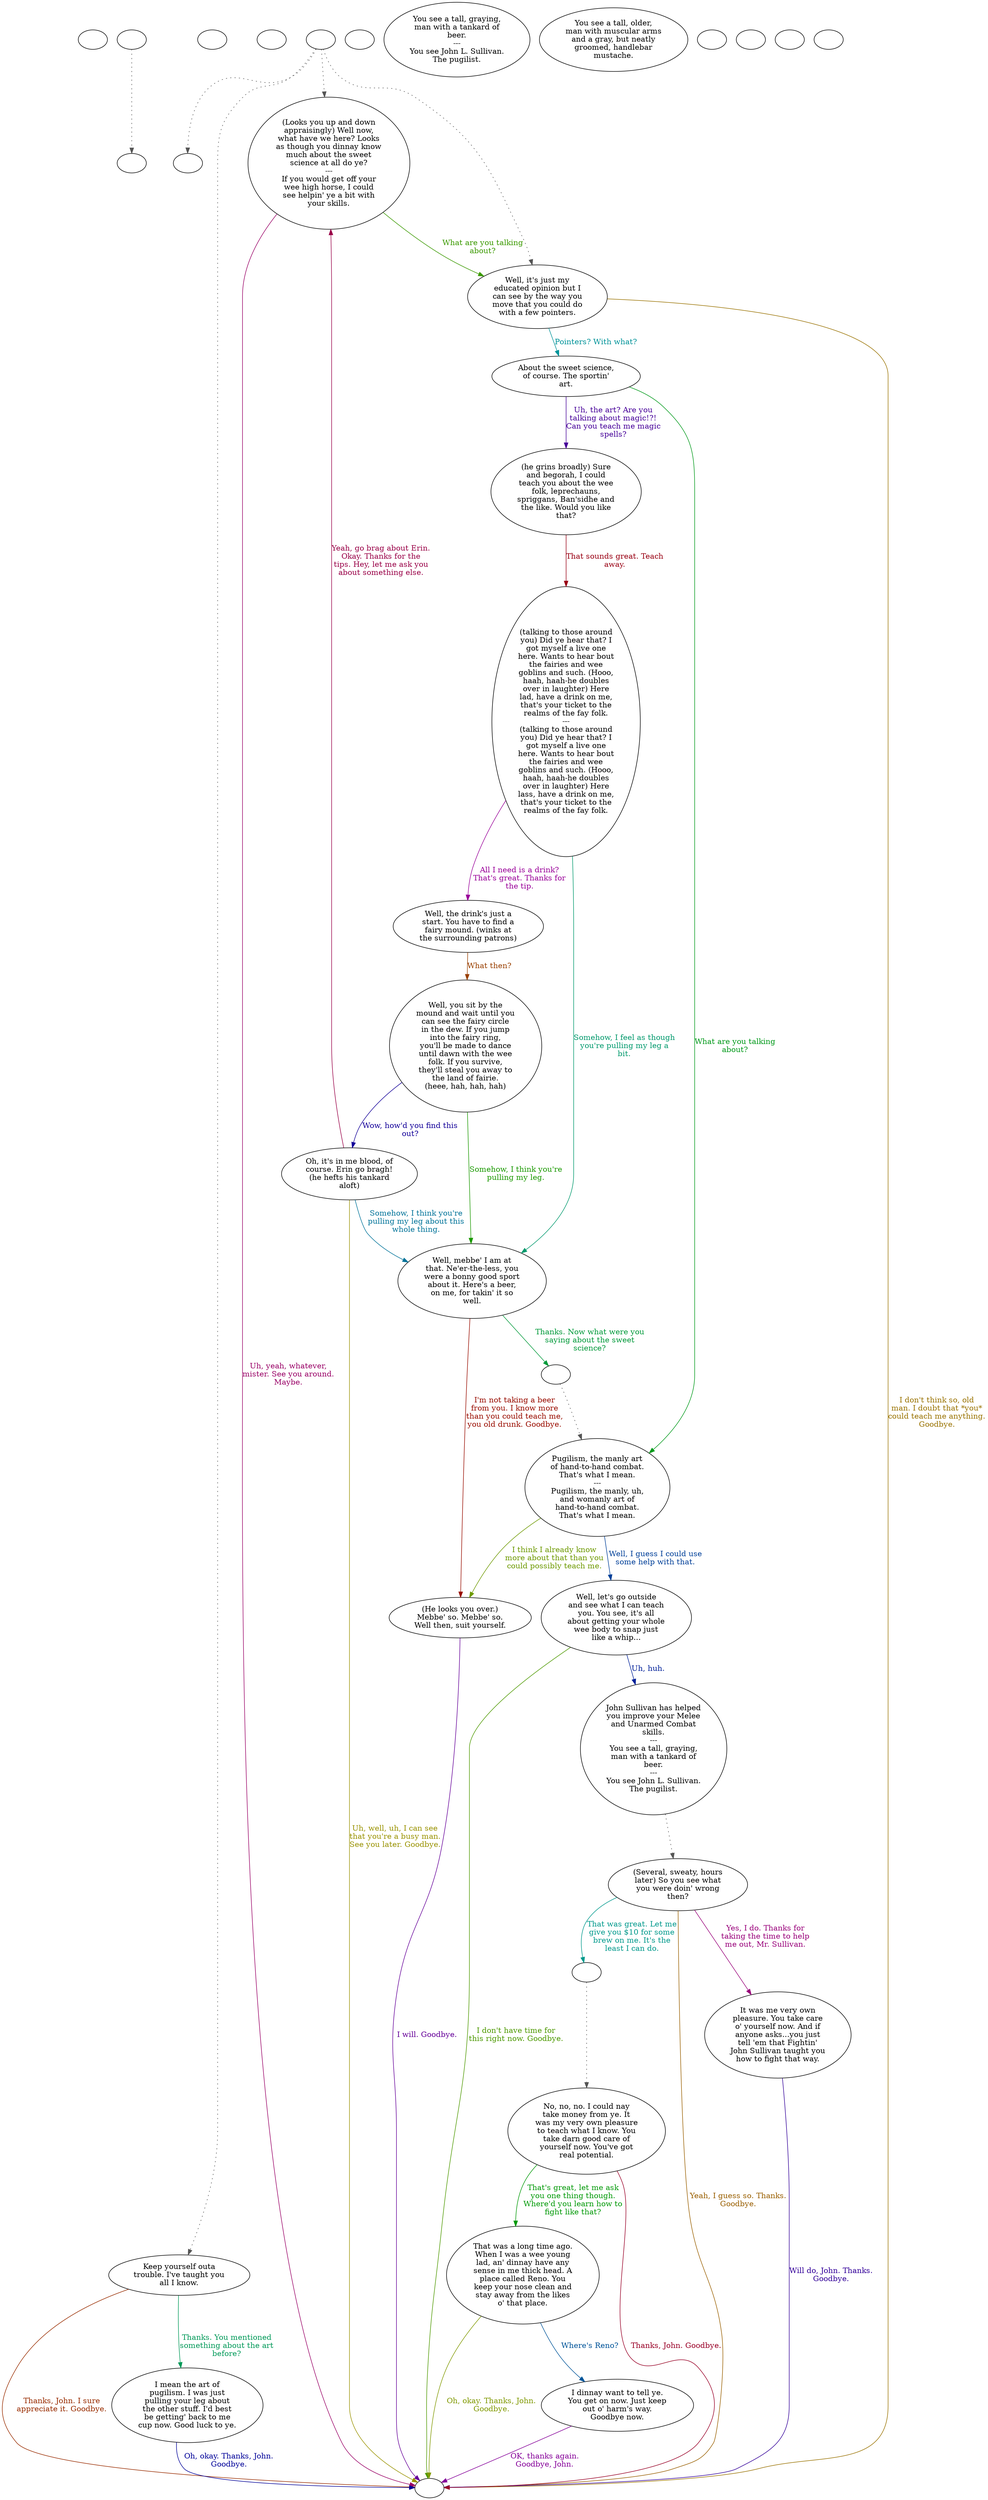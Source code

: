 digraph hcsulvan {
  "checkPartyMembersNearDoor" [style=filled       fillcolor="#FFFFFF"       color="#000000"]
  "checkPartyMembersNearDoor" [label=""]
  "old_pickup_p_proc" [style=filled       fillcolor="#FFFFFF"       color="#000000"]
  "old_pickup_p_proc" [label=""]
  "pickup_p_proc" [style=filled       fillcolor="#FFFFFF"       color="#000000"]
  "pickup_p_proc" -> "old_pickup_p_proc" [style=dotted color="#555555"]
  "pickup_p_proc" [label=""]
  "start" [style=filled       fillcolor="#FFFFFF"       color="#000000"]
  "start" [label=""]
  "critter_p_proc" [style=filled       fillcolor="#FFFFFF"       color="#000000"]
  "critter_p_proc" [label=""]
  "talk_p_proc" [style=filled       fillcolor="#FFFFFF"       color="#000000"]
  "talk_p_proc" -> "Node001" [style=dotted color="#555555"]
  "talk_p_proc" -> "Node019" [style=dotted color="#555555"]
  "talk_p_proc" -> "Node002" [style=dotted color="#555555"]
  "talk_p_proc" -> "Node003" [style=dotted color="#555555"]
  "talk_p_proc" [label=""]
  "destroy_p_proc" [style=filled       fillcolor="#FFFFFF"       color="#000000"]
  "destroy_p_proc" [label=""]
  "look_at_p_proc" [style=filled       fillcolor="#FFFFFF"       color="#000000"]
  "look_at_p_proc" [label="You see a tall, graying,\nman with a tankard of\nbeer.\n---\nYou see John L. Sullivan.\nThe pugilist."]
  "description_p_proc" [style=filled       fillcolor="#FFFFFF"       color="#000000"]
  "description_p_proc" [label="You see a tall, older,\nman with muscular arms\nand a gray, but neatly\ngroomed, handlebar\nmustache."]
  "use_skill_on_p_proc" [style=filled       fillcolor="#FFFFFF"       color="#000000"]
  "use_skill_on_p_proc" [label=""]
  "damage_p_proc" [style=filled       fillcolor="#FFFFFF"       color="#000000"]
  "damage_p_proc" [label=""]
  "map_enter_p_proc" [style=filled       fillcolor="#FFFFFF"       color="#000000"]
  "map_enter_p_proc" [label=""]
  "Node998" [style=filled       fillcolor="#FFFFFF"       color="#000000"]
  "Node998" [label=""]
  "Node999" [style=filled       fillcolor="#FFFFFF"       color="#000000"]
  "Node999" [label=""]
  "Node001" [style=filled       fillcolor="#FFFFFF"       color="#000000"]
  "Node001" [label=""]
  "Node002" [style=filled       fillcolor="#FFFFFF"       color="#000000"]
  "Node002" [label="(Looks you up and down\nappraisingly) Well now,\nwhat have we here? Looks\nas though you dinnay know\nmuch about the sweet\nscience at all do ye?\n---\nIf you would get off your\nwee high horse, I could\nsee helpin' ye a bit with\nyour skills."]
  "Node002" -> "Node003" [label="What are you talking\nabout?" color="#3A9900" fontcolor="#3A9900"]
  "Node002" -> "Node999" [label="Uh, yeah, whatever,\nmister. See you around.\nMaybe." color="#990066" fontcolor="#990066"]
  "Node003" [style=filled       fillcolor="#FFFFFF"       color="#000000"]
  "Node003" [label="Well, it's just my\neducated opinion but I\ncan see by the way you\nmove that you could do\nwith a few pointers."]
  "Node003" -> "Node004" [label="Pointers? With what?" color="#009399" fontcolor="#009399"]
  "Node003" -> "Node999" [label="I don't think so, old\nman. I doubt that *you*\ncould teach me anything.\nGoodbye." color="#997200" fontcolor="#997200"]
  "Node004" [style=filled       fillcolor="#FFFFFF"       color="#000000"]
  "Node004" [label="About the sweet science,\nof course. The sportin'\nart."]
  "Node004" -> "Node005" [label="Uh, the art? Are you\ntalking about magic!?!\nCan you teach me magic\nspells?" color="#460099" fontcolor="#460099"]
  "Node004" -> "Node006" [label="What are you talking\nabout?" color="#009919" fontcolor="#009919"]
  "Node005" [style=filled       fillcolor="#FFFFFF"       color="#000000"]
  "Node005" [label="(he grins broadly) Sure\nand begorah, I could\nteach you about the wee\nfolk, leprechauns,\nspriggans, Ban'sidhe and\nthe like. Would you like\nthat?"]
  "Node005" -> "Node007" [label="That sounds great. Teach\naway." color="#990013" fontcolor="#990013"]
  "Node006" [style=filled       fillcolor="#FFFFFF"       color="#000000"]
  "Node006" [label="Pugilism, the manly art\nof hand-to-hand combat.\nThat's what I mean.\n---\nPugilism, the manly, uh,\nand womanly art of\nhand-to-hand combat.\nThat's what I mean."]
  "Node006" -> "Node013" [label="Well, I guess I could use\nsome help with that." color="#004099" fontcolor="#004099"]
  "Node006" -> "Node011" [label="I think I already know\nmore about that than you\ncould possibly teach me." color="#6D9900" fontcolor="#6D9900"]
  "Node007" [style=filled       fillcolor="#FFFFFF"       color="#000000"]
  "Node007" [label="(talking to those around\nyou) Did ye hear that? I\ngot myself a live one\nhere. Wants to hear bout\nthe fairies and wee\ngoblins and such. (Hooo,\nhaah, haah-he doubles\nover in laughter) Here\nlad, have a drink on me,\nthat's your ticket to the\nrealms of the fay folk.\n---\n(talking to those around\nyou) Did ye hear that? I\ngot myself a live one\nhere. Wants to hear bout\nthe fairies and wee\ngoblins and such. (Hooo,\nhaah, haah-he doubles\nover in laughter) Here\nlass, have a drink on me,\nthat's your ticket to the\nrealms of the fay folk."]
  "Node007" -> "Node008" [label="All I need is a drink?\nThat's great. Thanks for\nthe tip." color="#990099" fontcolor="#990099"]
  "Node007" -> "Node012" [label="Somehow, I feel as though\nyou're pulling my leg a\nbit." color="#00996C" fontcolor="#00996C"]
  "Node008" [style=filled       fillcolor="#FFFFFF"       color="#000000"]
  "Node008" [label="Well, the drink's just a\nstart. You have to find a\nfairy mound. (winks at\nthe surrounding patrons)"]
  "Node008" -> "Node009" [label="What then?" color="#993F00" fontcolor="#993F00"]
  "Node009" [style=filled       fillcolor="#FFFFFF"       color="#000000"]
  "Node009" [label="Well, you sit by the\nmound and wait until you\ncan see the fairy circle\nin the dew. If you jump\ninto the fairy ring,\nyou'll be made to dance\nuntil dawn with the wee\nfolk. If you survive,\nthey'll steal you away to\nthe land of fairie.\n(heee, hah, hah, hah)"]
  "Node009" -> "Node010" [label="Wow, how'd you find this\nout?" color="#130099" fontcolor="#130099"]
  "Node009" -> "Node012" [label="Somehow, I think you're\npulling my leg." color="#1A9900" fontcolor="#1A9900"]
  "Node010" [style=filled       fillcolor="#FFFFFF"       color="#000000"]
  "Node010" [label="Oh, it's in me blood, of\ncourse. Erin go bragh!\n(he hefts his tankard\naloft)"]
  "Node010" -> "Node002" [label="Yeah, go brag about Erin.\nOkay. Thanks for the\ntips. Hey, let me ask you\nabout something else." color="#990047" fontcolor="#990047"]
  "Node010" -> "Node012" [label="Somehow, I think you're\npulling my leg about this\nwhole thing." color="#007399" fontcolor="#007399"]
  "Node010" -> "Node999" [label="Uh, well, uh, I can see\nthat you're a busy man.\nSee you later. Goodbye." color="#999200" fontcolor="#999200"]
  "Node011" [style=filled       fillcolor="#FFFFFF"       color="#000000"]
  "Node011" [label="(He looks you over.)\nMebbe' so. Mebbe' so.\nWell then, suit yourself."]
  "Node011" -> "Node999" [label="I will. Goodbye." color="#650099" fontcolor="#650099"]
  "Node012" [style=filled       fillcolor="#FFFFFF"       color="#000000"]
  "Node012" [label="Well, mebbe' I am at\nthat. Ne'er-the-less, you\nwere a bonny good sport\nabout it. Here's a beer,\non me, for takin' it so\nwell."]
  "Node012" -> "Node012a" [label="Thanks. Now what were you\nsaying about the sweet\nscience?" color="#009939" fontcolor="#009939"]
  "Node012" -> "Node011" [label="I'm not taking a beer\nfrom you. I know more\nthan you could teach me,\nyou old drunk. Goodbye." color="#990C00" fontcolor="#990C00"]
  "Node012a" [style=filled       fillcolor="#FFFFFF"       color="#000000"]
  "Node012a" -> "Node006" [style=dotted color="#555555"]
  "Node012a" [label=""]
  "Node013" [style=filled       fillcolor="#FFFFFF"       color="#000000"]
  "Node013" [label="Well, let's go outside\nand see what I can teach\nyou. You see, it's all\nabout getting your whole\nwee body to snap just\nlike a whip..."]
  "Node013" -> "Node013a" [label="Uh, huh." color="#002099" fontcolor="#002099"]
  "Node013" -> "Node999" [label="I don't have time for\nthis right now. Goodbye." color="#4D9900" fontcolor="#4D9900"]
  "Node013a" [style=filled       fillcolor="#FFFFFF"       color="#000000"]
  "Node013a" -> "Node014" [style=dotted color="#555555"]
  "Node013a" [label="John Sullivan has helped\nyou improve your Melee\nand Unarmed Combat\nskills.\n---\nYou see a tall, graying,\nman with a tankard of\nbeer.\n---\nYou see John L. Sullivan.\nThe pugilist."]
  "Node014" [style=filled       fillcolor="#FFFFFF"       color="#000000"]
  "Node014" [label="(Several, sweaty, hours\nlater) So you see what\nyou were doin' wrong\nthen?"]
  "Node014" -> "Node015" [label="Yes, I do. Thanks for\ntaking the time to help\nme out, Mr. Sullivan." color="#99007A" fontcolor="#99007A"]
  "Node014" -> "Node014a" [label="That was great. Let me\ngive you $10 for some\nbrew on me. It's the\nleast I can do." color="#00998C" fontcolor="#00998C"]
  "Node014" -> "Node999" [label="Yeah, I guess so. Thanks.\nGoodbye." color="#995F00" fontcolor="#995F00"]
  "Node014a" [style=filled       fillcolor="#FFFFFF"       color="#000000"]
  "Node014a" -> "Node016" [style=dotted color="#555555"]
  "Node014a" [label=""]
  "Node015" [style=filled       fillcolor="#FFFFFF"       color="#000000"]
  "Node015" [label="It was me very own\npleasure. You take care\no' yourself now. And if\nanyone asks...you just\ntell 'em that Fightin'\nJohn Sullivan taught you\nhow to fight that way."]
  "Node015" -> "Node999" [label="Will do, John. Thanks.\nGoodbye." color="#320099" fontcolor="#320099"]
  "Node016" [style=filled       fillcolor="#FFFFFF"       color="#000000"]
  "Node016" [label="No, no, no. I could nay\ntake money from ye. It\nwas my very own pleasure\nto teach what I know. You\ntake darn good care of\nyourself now. You've got\nreal potential."]
  "Node016" -> "Node017" [label="That's great, let me ask\nyou one thing though.\nWhere'd you learn how to\nfight like that?" color="#009906" fontcolor="#009906"]
  "Node016" -> "Node999" [label="Thanks, John. Goodbye." color="#990027" fontcolor="#990027"]
  "Node017" [style=filled       fillcolor="#FFFFFF"       color="#000000"]
  "Node017" [label="That was a long time ago.\nWhen I was a wee young\nlad, an' dinnay have any\nsense in me thick head. A\nplace called Reno. You\nkeep your nose clean and\nstay away from the likes\no' that place."]
  "Node017" -> "Node018" [label="Where's Reno?" color="#005499" fontcolor="#005499"]
  "Node017" -> "Node999" [label="Oh, okay. Thanks, John.\nGoodbye." color="#809900" fontcolor="#809900"]
  "Node018" [style=filled       fillcolor="#FFFFFF"       color="#000000"]
  "Node018" [label="I dinnay want to tell ye.\nYou get on now. Just keep\nout o' harm's way.\nGoodbye now."]
  "Node018" -> "Node999" [label="OK, thanks again.\nGoodbye, John." color="#850099" fontcolor="#850099"]
  "Node019" [style=filled       fillcolor="#FFFFFF"       color="#000000"]
  "Node019" [label="Keep yourself outa\ntrouble. I've taught you\nall I know."]
  "Node019" -> "Node020" [label="Thanks. You mentioned\nsomething about the art\nbefore?" color="#009958" fontcolor="#009958"]
  "Node019" -> "Node999" [label="Thanks, John. I sure\nappreciate it. Goodbye." color="#992C00" fontcolor="#992C00"]
  "Node020" [style=filled       fillcolor="#FFFFFF"       color="#000000"]
  "Node020" [label="I mean the art of\npugilism. I was just\npulling your leg about\nthe other stuff. I'd best\nbe getting' back to me\ncup now. Good luck to ye."]
  "Node020" -> "Node999" [label="Oh, okay. Thanks, John.\nGoodbye." color="#000199" fontcolor="#000199"]
}